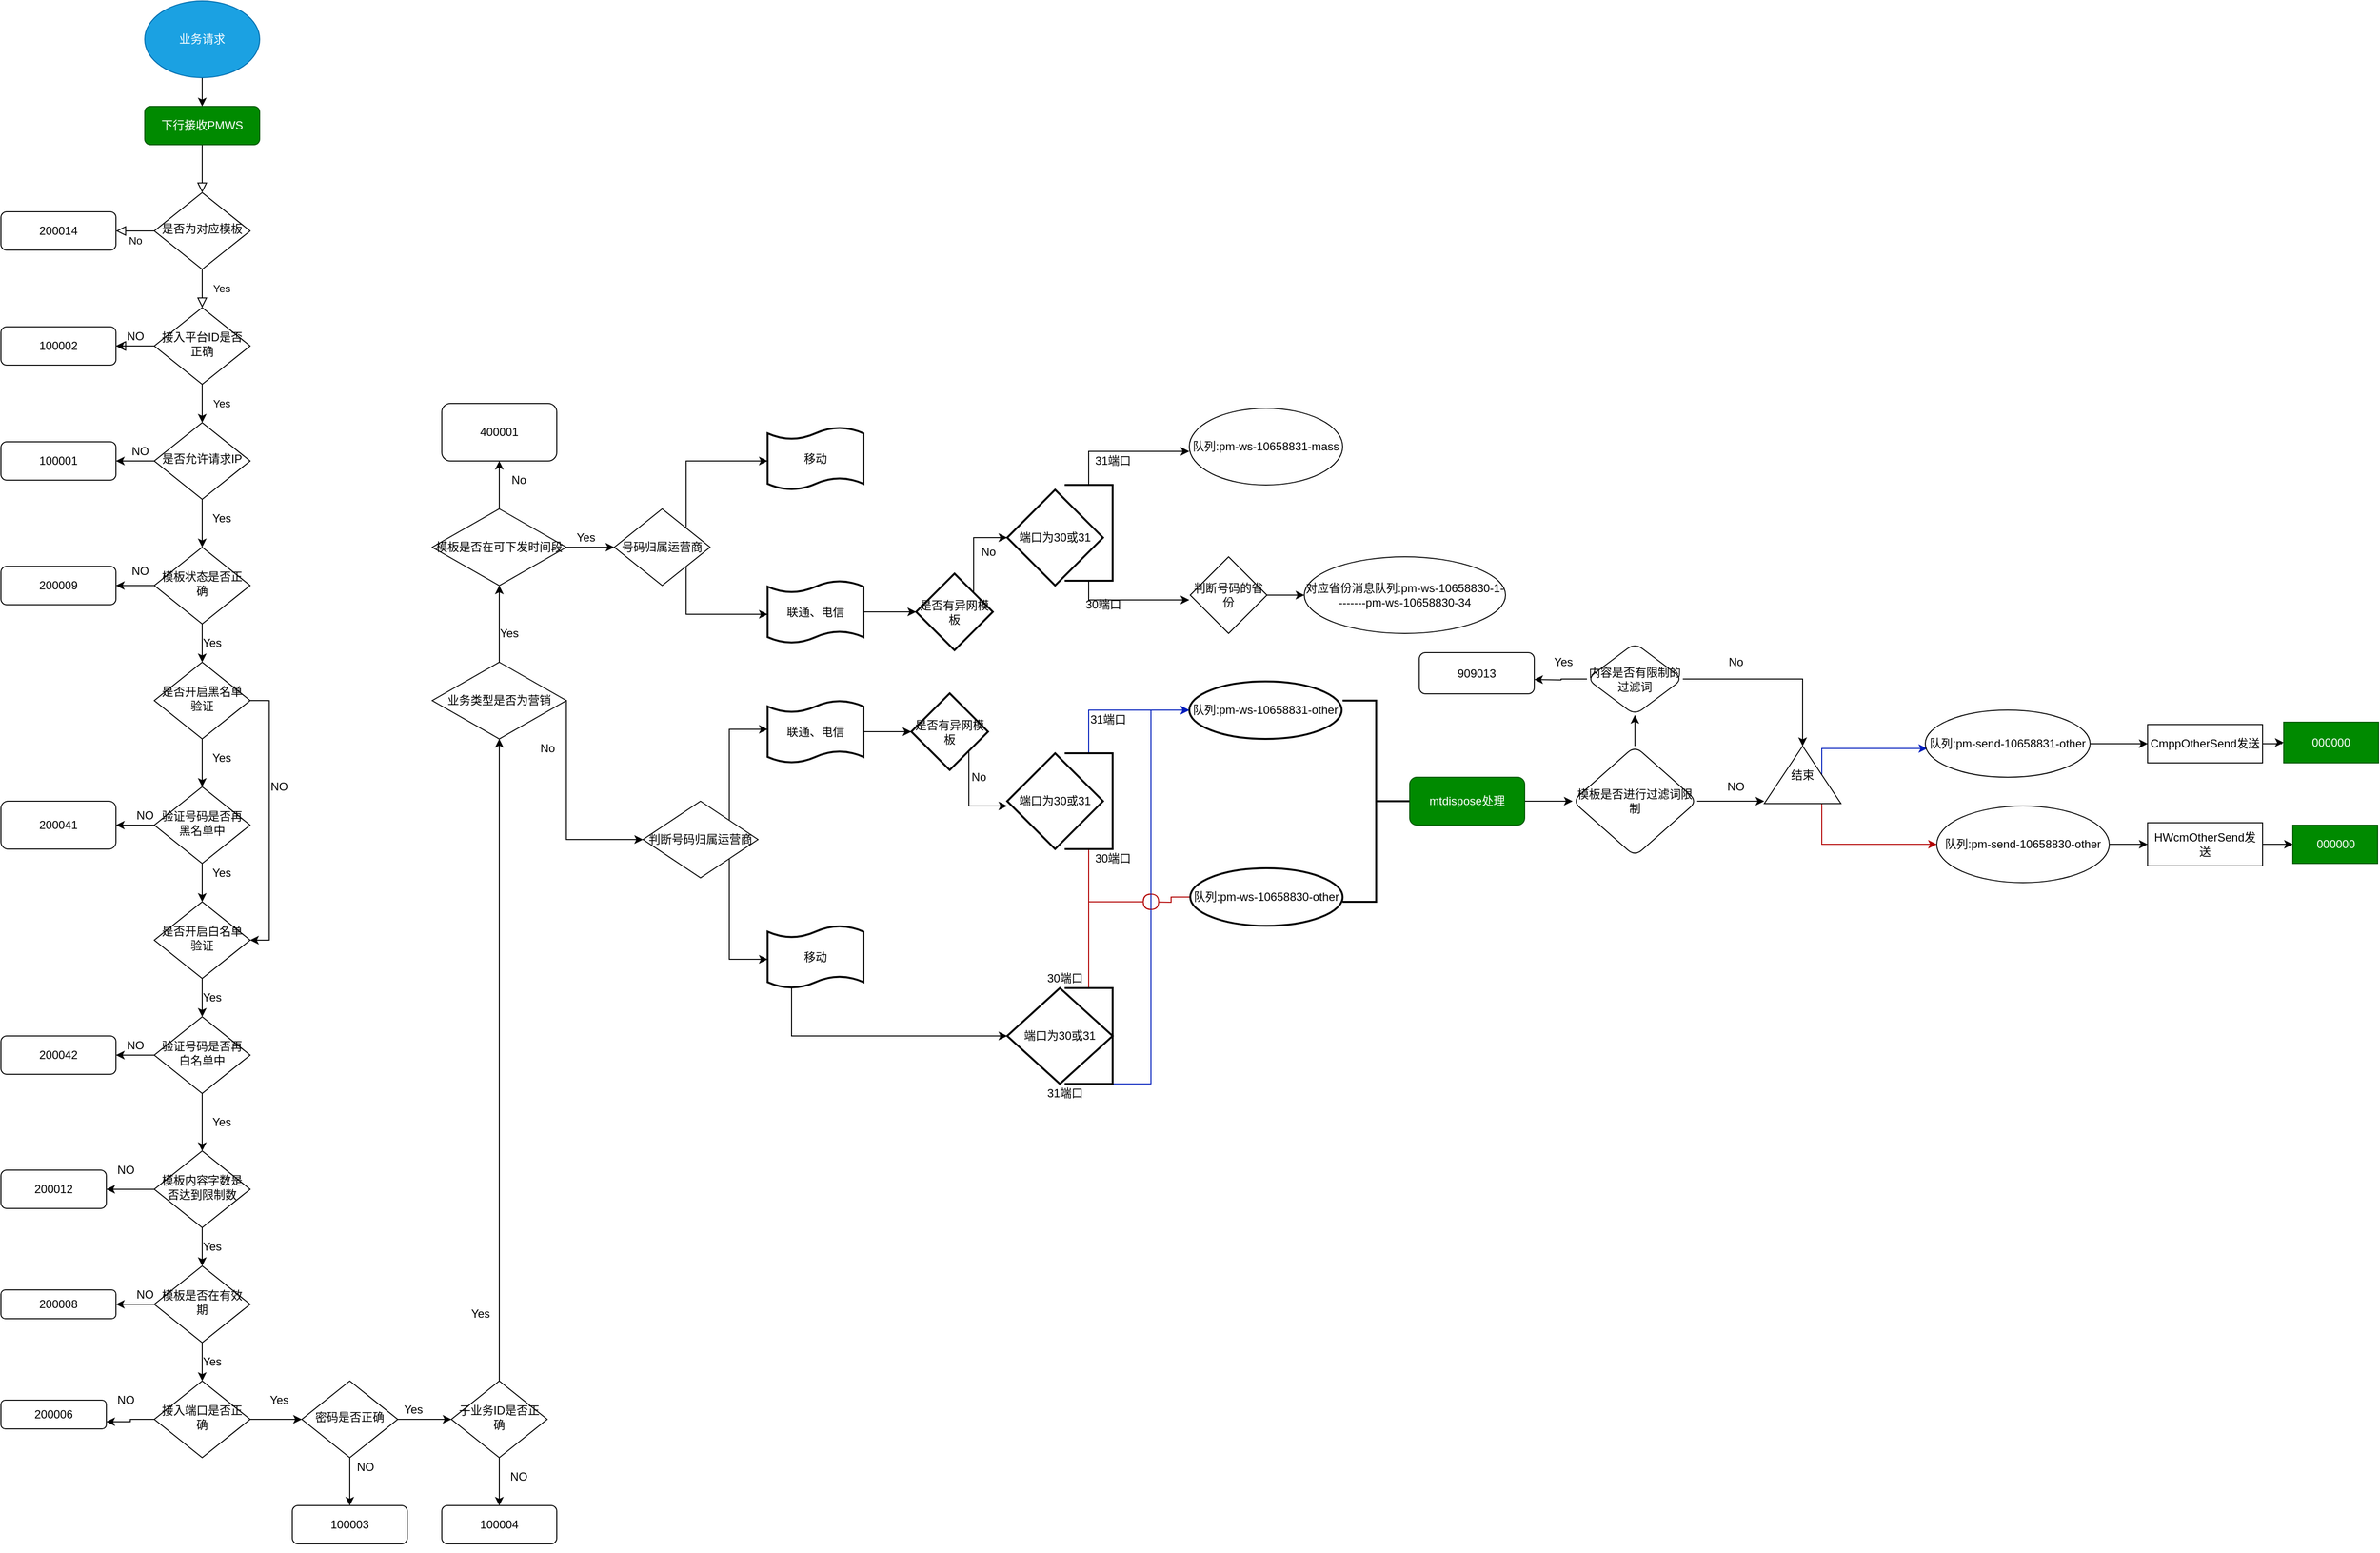 <mxfile version="13.10.3" type="github">
  <diagram id="C5RBs43oDa-KdzZeNtuy" name="Page-1">
    <mxGraphModel dx="807" dy="549" grid="1" gridSize="10" guides="1" tooltips="1" connect="1" arrows="1" fold="1" page="1" pageScale="1" pageWidth="827" pageHeight="1169" math="0" shadow="0">
      <root>
        <mxCell id="WIyWlLk6GJQsqaUBKTNV-0" />
        <mxCell id="WIyWlLk6GJQsqaUBKTNV-1" parent="WIyWlLk6GJQsqaUBKTNV-0" />
        <mxCell id="WIyWlLk6GJQsqaUBKTNV-2" value="" style="rounded=0;html=1;jettySize=auto;orthogonalLoop=1;fontSize=11;endArrow=block;endFill=0;endSize=8;strokeWidth=1;shadow=0;labelBackgroundColor=none;edgeStyle=orthogonalEdgeStyle;" parent="WIyWlLk6GJQsqaUBKTNV-1" source="WIyWlLk6GJQsqaUBKTNV-3" target="WIyWlLk6GJQsqaUBKTNV-6" edge="1">
          <mxGeometry relative="1" as="geometry" />
        </mxCell>
        <mxCell id="WIyWlLk6GJQsqaUBKTNV-3" value="下行接收PMWS" style="rounded=1;whiteSpace=wrap;html=1;fontSize=12;glass=0;strokeWidth=1;shadow=0;fillColor=#008a00;strokeColor=#005700;fontColor=#ffffff;" parent="WIyWlLk6GJQsqaUBKTNV-1" vertex="1">
          <mxGeometry x="150" y="110" width="120" height="40" as="geometry" />
        </mxCell>
        <mxCell id="WIyWlLk6GJQsqaUBKTNV-4" value="Yes" style="rounded=0;html=1;jettySize=auto;orthogonalLoop=1;fontSize=11;endArrow=block;endFill=0;endSize=8;strokeWidth=1;shadow=0;labelBackgroundColor=none;edgeStyle=orthogonalEdgeStyle;" parent="WIyWlLk6GJQsqaUBKTNV-1" source="WIyWlLk6GJQsqaUBKTNV-6" target="WIyWlLk6GJQsqaUBKTNV-10" edge="1">
          <mxGeometry y="20" relative="1" as="geometry">
            <mxPoint as="offset" />
          </mxGeometry>
        </mxCell>
        <mxCell id="WIyWlLk6GJQsqaUBKTNV-5" value="No" style="edgeStyle=orthogonalEdgeStyle;rounded=0;html=1;jettySize=auto;orthogonalLoop=1;fontSize=11;endArrow=block;endFill=0;endSize=8;strokeWidth=1;shadow=0;labelBackgroundColor=none;fillColor=#e51400;" parent="WIyWlLk6GJQsqaUBKTNV-1" source="WIyWlLk6GJQsqaUBKTNV-6" target="WIyWlLk6GJQsqaUBKTNV-7" edge="1">
          <mxGeometry y="10" relative="1" as="geometry">
            <mxPoint as="offset" />
          </mxGeometry>
        </mxCell>
        <mxCell id="WIyWlLk6GJQsqaUBKTNV-6" value="是否为对应模板" style="rhombus;whiteSpace=wrap;html=1;shadow=0;fontFamily=Helvetica;fontSize=12;align=center;strokeWidth=1;spacing=6;spacingTop=-4;" parent="WIyWlLk6GJQsqaUBKTNV-1" vertex="1">
          <mxGeometry x="160" y="200" width="100" height="80" as="geometry" />
        </mxCell>
        <mxCell id="WIyWlLk6GJQsqaUBKTNV-7" value="200014" style="rounded=1;whiteSpace=wrap;html=1;fontSize=12;glass=0;strokeWidth=1;shadow=0;" parent="WIyWlLk6GJQsqaUBKTNV-1" vertex="1">
          <mxGeometry y="220" width="120" height="40" as="geometry" />
        </mxCell>
        <mxCell id="WIyWlLk6GJQsqaUBKTNV-9" value="Yes" style="edgeStyle=orthogonalEdgeStyle;rounded=0;html=1;jettySize=auto;orthogonalLoop=1;fontSize=11;endArrow=block;endFill=0;endSize=8;strokeWidth=1;shadow=0;labelBackgroundColor=none;" parent="WIyWlLk6GJQsqaUBKTNV-1" source="WIyWlLk6GJQsqaUBKTNV-10" target="WIyWlLk6GJQsqaUBKTNV-12" edge="1">
          <mxGeometry x="-1" y="92" relative="1" as="geometry">
            <mxPoint x="70" y="-32" as="offset" />
          </mxGeometry>
        </mxCell>
        <mxCell id="Qs7cppLmvNbrVErr3oMY-2" value="" style="edgeStyle=orthogonalEdgeStyle;rounded=0;orthogonalLoop=1;jettySize=auto;html=1;" edge="1" parent="WIyWlLk6GJQsqaUBKTNV-1" source="WIyWlLk6GJQsqaUBKTNV-10" target="WIyWlLk6GJQsqaUBKTNV-12">
          <mxGeometry relative="1" as="geometry" />
        </mxCell>
        <mxCell id="Qs7cppLmvNbrVErr3oMY-10" value="" style="edgeStyle=orthogonalEdgeStyle;rounded=0;orthogonalLoop=1;jettySize=auto;html=1;" edge="1" parent="WIyWlLk6GJQsqaUBKTNV-1" source="WIyWlLk6GJQsqaUBKTNV-10" target="Qs7cppLmvNbrVErr3oMY-9">
          <mxGeometry relative="1" as="geometry" />
        </mxCell>
        <mxCell id="WIyWlLk6GJQsqaUBKTNV-10" value="接入平台ID是否正确" style="rhombus;whiteSpace=wrap;html=1;shadow=0;fontFamily=Helvetica;fontSize=12;align=center;strokeWidth=1;spacing=6;spacingTop=-4;" parent="WIyWlLk6GJQsqaUBKTNV-1" vertex="1">
          <mxGeometry x="160" y="320" width="100" height="80" as="geometry" />
        </mxCell>
        <mxCell id="WIyWlLk6GJQsqaUBKTNV-12" value="100002" style="rounded=1;whiteSpace=wrap;html=1;fontSize=12;glass=0;strokeWidth=1;shadow=0;" parent="WIyWlLk6GJQsqaUBKTNV-1" vertex="1">
          <mxGeometry y="340" width="120" height="40" as="geometry" />
        </mxCell>
        <mxCell id="Qs7cppLmvNbrVErr3oMY-1" value="" style="edgeStyle=orthogonalEdgeStyle;rounded=0;orthogonalLoop=1;jettySize=auto;html=1;" edge="1" parent="WIyWlLk6GJQsqaUBKTNV-1" source="Qs7cppLmvNbrVErr3oMY-0" target="WIyWlLk6GJQsqaUBKTNV-3">
          <mxGeometry relative="1" as="geometry" />
        </mxCell>
        <mxCell id="Qs7cppLmvNbrVErr3oMY-0" value="业务请求" style="ellipse;whiteSpace=wrap;html=1;fillColor=#1ba1e2;strokeColor=#006EAF;fontColor=#ffffff;" vertex="1" parent="WIyWlLk6GJQsqaUBKTNV-1">
          <mxGeometry x="150" width="120" height="80" as="geometry" />
        </mxCell>
        <mxCell id="Qs7cppLmvNbrVErr3oMY-4" value="100001" style="whiteSpace=wrap;html=1;rounded=1;shadow=0;strokeWidth=1;glass=0;" vertex="1" parent="WIyWlLk6GJQsqaUBKTNV-1">
          <mxGeometry y="460" width="120" height="40" as="geometry" />
        </mxCell>
        <mxCell id="Qs7cppLmvNbrVErr3oMY-6" value="NO" style="text;html=1;align=center;verticalAlign=middle;resizable=0;points=[];autosize=1;" vertex="1" parent="WIyWlLk6GJQsqaUBKTNV-1">
          <mxGeometry x="130" y="460" width="30" height="20" as="geometry" />
        </mxCell>
        <mxCell id="Qs7cppLmvNbrVErr3oMY-11" value="" style="edgeStyle=orthogonalEdgeStyle;rounded=0;orthogonalLoop=1;jettySize=auto;html=1;" edge="1" parent="WIyWlLk6GJQsqaUBKTNV-1" source="Qs7cppLmvNbrVErr3oMY-9" target="Qs7cppLmvNbrVErr3oMY-4">
          <mxGeometry relative="1" as="geometry" />
        </mxCell>
        <mxCell id="Qs7cppLmvNbrVErr3oMY-19" value="" style="edgeStyle=orthogonalEdgeStyle;rounded=0;orthogonalLoop=1;jettySize=auto;html=1;" edge="1" parent="WIyWlLk6GJQsqaUBKTNV-1" source="Qs7cppLmvNbrVErr3oMY-9" target="Qs7cppLmvNbrVErr3oMY-18">
          <mxGeometry relative="1" as="geometry" />
        </mxCell>
        <mxCell id="Qs7cppLmvNbrVErr3oMY-9" value="是否允许请求IP" style="rhombus;whiteSpace=wrap;html=1;shadow=0;fontFamily=Helvetica;fontSize=12;align=center;strokeWidth=1;spacing=6;spacingTop=-4;" vertex="1" parent="WIyWlLk6GJQsqaUBKTNV-1">
          <mxGeometry x="160" y="440" width="100" height="80" as="geometry" />
        </mxCell>
        <mxCell id="Qs7cppLmvNbrVErr3oMY-13" value="200009" style="whiteSpace=wrap;html=1;rounded=1;shadow=0;strokeWidth=1;glass=0;" vertex="1" parent="WIyWlLk6GJQsqaUBKTNV-1">
          <mxGeometry y="590" width="120" height="40" as="geometry" />
        </mxCell>
        <mxCell id="Qs7cppLmvNbrVErr3oMY-15" value="NO" style="text;html=1;align=center;verticalAlign=middle;resizable=0;points=[];autosize=1;" vertex="1" parent="WIyWlLk6GJQsqaUBKTNV-1">
          <mxGeometry x="130" y="585" width="30" height="20" as="geometry" />
        </mxCell>
        <mxCell id="Qs7cppLmvNbrVErr3oMY-20" value="" style="edgeStyle=orthogonalEdgeStyle;rounded=0;orthogonalLoop=1;jettySize=auto;html=1;" edge="1" parent="WIyWlLk6GJQsqaUBKTNV-1" source="Qs7cppLmvNbrVErr3oMY-18" target="Qs7cppLmvNbrVErr3oMY-13">
          <mxGeometry relative="1" as="geometry" />
        </mxCell>
        <mxCell id="Qs7cppLmvNbrVErr3oMY-22" value="" style="edgeStyle=orthogonalEdgeStyle;rounded=0;orthogonalLoop=1;jettySize=auto;html=1;" edge="1" parent="WIyWlLk6GJQsqaUBKTNV-1" source="Qs7cppLmvNbrVErr3oMY-18" target="Qs7cppLmvNbrVErr3oMY-21">
          <mxGeometry relative="1" as="geometry" />
        </mxCell>
        <mxCell id="Qs7cppLmvNbrVErr3oMY-18" value="模板状态是否正确" style="rhombus;whiteSpace=wrap;html=1;shadow=0;fontFamily=Helvetica;fontSize=12;align=center;strokeWidth=1;spacing=6;spacingTop=-4;" vertex="1" parent="WIyWlLk6GJQsqaUBKTNV-1">
          <mxGeometry x="160" y="570" width="100" height="80" as="geometry" />
        </mxCell>
        <mxCell id="Qs7cppLmvNbrVErr3oMY-26" value="" style="edgeStyle=orthogonalEdgeStyle;rounded=0;orthogonalLoop=1;jettySize=auto;html=1;" edge="1" parent="WIyWlLk6GJQsqaUBKTNV-1" source="Qs7cppLmvNbrVErr3oMY-21" target="Qs7cppLmvNbrVErr3oMY-25">
          <mxGeometry relative="1" as="geometry" />
        </mxCell>
        <mxCell id="Qs7cppLmvNbrVErr3oMY-36" style="edgeStyle=orthogonalEdgeStyle;rounded=0;orthogonalLoop=1;jettySize=auto;html=1;exitX=1;exitY=0.5;exitDx=0;exitDy=0;entryX=1;entryY=0.5;entryDx=0;entryDy=0;" edge="1" parent="WIyWlLk6GJQsqaUBKTNV-1" source="Qs7cppLmvNbrVErr3oMY-21" target="Qs7cppLmvNbrVErr3oMY-30">
          <mxGeometry relative="1" as="geometry" />
        </mxCell>
        <mxCell id="Qs7cppLmvNbrVErr3oMY-21" value="是否开启黑名单验证" style="rhombus;whiteSpace=wrap;html=1;shadow=0;fontFamily=Helvetica;fontSize=12;align=center;strokeWidth=1;spacing=6;spacingTop=-4;" vertex="1" parent="WIyWlLk6GJQsqaUBKTNV-1">
          <mxGeometry x="160" y="690" width="100" height="80" as="geometry" />
        </mxCell>
        <mxCell id="Qs7cppLmvNbrVErr3oMY-23" value="Yes" style="text;html=1;align=center;verticalAlign=middle;resizable=0;points=[];autosize=1;" vertex="1" parent="WIyWlLk6GJQsqaUBKTNV-1">
          <mxGeometry x="210" y="530" width="40" height="20" as="geometry" />
        </mxCell>
        <mxCell id="Qs7cppLmvNbrVErr3oMY-24" value="Yes" style="text;html=1;align=center;verticalAlign=middle;resizable=0;points=[];autosize=1;" vertex="1" parent="WIyWlLk6GJQsqaUBKTNV-1">
          <mxGeometry x="200" y="660" width="40" height="20" as="geometry" />
        </mxCell>
        <mxCell id="Qs7cppLmvNbrVErr3oMY-31" value="" style="edgeStyle=orthogonalEdgeStyle;rounded=0;orthogonalLoop=1;jettySize=auto;html=1;" edge="1" parent="WIyWlLk6GJQsqaUBKTNV-1" source="Qs7cppLmvNbrVErr3oMY-25" target="Qs7cppLmvNbrVErr3oMY-30">
          <mxGeometry relative="1" as="geometry" />
        </mxCell>
        <mxCell id="Qs7cppLmvNbrVErr3oMY-43" style="edgeStyle=orthogonalEdgeStyle;rounded=0;orthogonalLoop=1;jettySize=auto;html=1;exitX=0;exitY=0.5;exitDx=0;exitDy=0;entryX=1;entryY=0.5;entryDx=0;entryDy=0;" edge="1" parent="WIyWlLk6GJQsqaUBKTNV-1" source="Qs7cppLmvNbrVErr3oMY-25" target="Qs7cppLmvNbrVErr3oMY-41">
          <mxGeometry relative="1" as="geometry" />
        </mxCell>
        <mxCell id="Qs7cppLmvNbrVErr3oMY-25" value="验证号码是否再黑名单中" style="rhombus;whiteSpace=wrap;html=1;shadow=0;fontFamily=Helvetica;fontSize=12;align=center;strokeWidth=1;spacing=6;spacingTop=-4;" vertex="1" parent="WIyWlLk6GJQsqaUBKTNV-1">
          <mxGeometry x="160" y="820" width="100" height="80" as="geometry" />
        </mxCell>
        <mxCell id="Qs7cppLmvNbrVErr3oMY-29" value="Yes" style="text;html=1;align=center;verticalAlign=middle;resizable=0;points=[];autosize=1;" vertex="1" parent="WIyWlLk6GJQsqaUBKTNV-1">
          <mxGeometry x="210" y="780" width="40" height="20" as="geometry" />
        </mxCell>
        <mxCell id="Qs7cppLmvNbrVErr3oMY-34" value="" style="edgeStyle=orthogonalEdgeStyle;rounded=0;orthogonalLoop=1;jettySize=auto;html=1;" edge="1" parent="WIyWlLk6GJQsqaUBKTNV-1" source="Qs7cppLmvNbrVErr3oMY-30" target="Qs7cppLmvNbrVErr3oMY-33">
          <mxGeometry relative="1" as="geometry" />
        </mxCell>
        <mxCell id="Qs7cppLmvNbrVErr3oMY-30" value="是否开启白名单验证" style="rhombus;whiteSpace=wrap;html=1;shadow=0;fontFamily=Helvetica;fontSize=12;align=center;strokeWidth=1;spacing=6;spacingTop=-4;" vertex="1" parent="WIyWlLk6GJQsqaUBKTNV-1">
          <mxGeometry x="160" y="940" width="100" height="80" as="geometry" />
        </mxCell>
        <mxCell id="Qs7cppLmvNbrVErr3oMY-32" value="Yes" style="text;html=1;align=center;verticalAlign=middle;resizable=0;points=[];autosize=1;" vertex="1" parent="WIyWlLk6GJQsqaUBKTNV-1">
          <mxGeometry x="210" y="900" width="40" height="20" as="geometry" />
        </mxCell>
        <mxCell id="Qs7cppLmvNbrVErr3oMY-46" style="edgeStyle=orthogonalEdgeStyle;rounded=0;orthogonalLoop=1;jettySize=auto;html=1;exitX=0;exitY=0.5;exitDx=0;exitDy=0;entryX=1;entryY=0.5;entryDx=0;entryDy=0;" edge="1" parent="WIyWlLk6GJQsqaUBKTNV-1" source="Qs7cppLmvNbrVErr3oMY-33" target="Qs7cppLmvNbrVErr3oMY-45">
          <mxGeometry relative="1" as="geometry" />
        </mxCell>
        <mxCell id="Qs7cppLmvNbrVErr3oMY-49" value="" style="edgeStyle=orthogonalEdgeStyle;rounded=0;orthogonalLoop=1;jettySize=auto;html=1;" edge="1" parent="WIyWlLk6GJQsqaUBKTNV-1" source="Qs7cppLmvNbrVErr3oMY-33" target="Qs7cppLmvNbrVErr3oMY-48">
          <mxGeometry relative="1" as="geometry" />
        </mxCell>
        <mxCell id="Qs7cppLmvNbrVErr3oMY-33" value="验证号码是否再白名单中" style="rhombus;whiteSpace=wrap;html=1;shadow=0;fontFamily=Helvetica;fontSize=12;align=center;strokeWidth=1;spacing=6;spacingTop=-4;" vertex="1" parent="WIyWlLk6GJQsqaUBKTNV-1">
          <mxGeometry x="160" y="1060" width="100" height="80" as="geometry" />
        </mxCell>
        <mxCell id="Qs7cppLmvNbrVErr3oMY-35" value="Yes" style="text;html=1;align=center;verticalAlign=middle;resizable=0;points=[];autosize=1;" vertex="1" parent="WIyWlLk6GJQsqaUBKTNV-1">
          <mxGeometry x="200" y="1030" width="40" height="20" as="geometry" />
        </mxCell>
        <mxCell id="Qs7cppLmvNbrVErr3oMY-37" value="NO" style="text;html=1;align=center;verticalAlign=middle;resizable=0;points=[];autosize=1;" vertex="1" parent="WIyWlLk6GJQsqaUBKTNV-1">
          <mxGeometry x="125" y="340" width="30" height="20" as="geometry" />
        </mxCell>
        <mxCell id="Qs7cppLmvNbrVErr3oMY-38" value="NO" style="text;html=1;align=center;verticalAlign=middle;resizable=0;points=[];autosize=1;" vertex="1" parent="WIyWlLk6GJQsqaUBKTNV-1">
          <mxGeometry x="275" y="810" width="30" height="20" as="geometry" />
        </mxCell>
        <mxCell id="Qs7cppLmvNbrVErr3oMY-41" value="200041" style="rounded=1;whiteSpace=wrap;html=1;" vertex="1" parent="WIyWlLk6GJQsqaUBKTNV-1">
          <mxGeometry y="835" width="120" height="50" as="geometry" />
        </mxCell>
        <mxCell id="Qs7cppLmvNbrVErr3oMY-44" value="NO" style="text;html=1;align=center;verticalAlign=middle;resizable=0;points=[];autosize=1;" vertex="1" parent="WIyWlLk6GJQsqaUBKTNV-1">
          <mxGeometry x="135" y="840" width="30" height="20" as="geometry" />
        </mxCell>
        <mxCell id="Qs7cppLmvNbrVErr3oMY-45" value="200042" style="rounded=1;whiteSpace=wrap;html=1;" vertex="1" parent="WIyWlLk6GJQsqaUBKTNV-1">
          <mxGeometry y="1080" width="120" height="40" as="geometry" />
        </mxCell>
        <mxCell id="Qs7cppLmvNbrVErr3oMY-47" value="NO" style="text;html=1;align=center;verticalAlign=middle;resizable=0;points=[];autosize=1;" vertex="1" parent="WIyWlLk6GJQsqaUBKTNV-1">
          <mxGeometry x="125" y="1080" width="30" height="20" as="geometry" />
        </mxCell>
        <mxCell id="Qs7cppLmvNbrVErr3oMY-52" style="edgeStyle=orthogonalEdgeStyle;rounded=0;orthogonalLoop=1;jettySize=auto;html=1;exitX=0;exitY=0.5;exitDx=0;exitDy=0;" edge="1" parent="WIyWlLk6GJQsqaUBKTNV-1" source="Qs7cppLmvNbrVErr3oMY-48" target="Qs7cppLmvNbrVErr3oMY-50">
          <mxGeometry relative="1" as="geometry" />
        </mxCell>
        <mxCell id="Qs7cppLmvNbrVErr3oMY-54" value="" style="edgeStyle=orthogonalEdgeStyle;rounded=0;orthogonalLoop=1;jettySize=auto;html=1;" edge="1" parent="WIyWlLk6GJQsqaUBKTNV-1" source="Qs7cppLmvNbrVErr3oMY-48" target="Qs7cppLmvNbrVErr3oMY-53">
          <mxGeometry relative="1" as="geometry" />
        </mxCell>
        <mxCell id="Qs7cppLmvNbrVErr3oMY-48" value="模板内容字数是否达到限制数" style="rhombus;whiteSpace=wrap;html=1;shadow=0;fontFamily=Helvetica;fontSize=12;align=center;strokeWidth=1;spacing=6;spacingTop=-4;" vertex="1" parent="WIyWlLk6GJQsqaUBKTNV-1">
          <mxGeometry x="160" y="1200" width="100" height="80" as="geometry" />
        </mxCell>
        <mxCell id="Qs7cppLmvNbrVErr3oMY-50" value="200012" style="rounded=1;whiteSpace=wrap;html=1;" vertex="1" parent="WIyWlLk6GJQsqaUBKTNV-1">
          <mxGeometry y="1220" width="110" height="40" as="geometry" />
        </mxCell>
        <mxCell id="Qs7cppLmvNbrVErr3oMY-59" value="" style="edgeStyle=orthogonalEdgeStyle;rounded=0;orthogonalLoop=1;jettySize=auto;html=1;" edge="1" parent="WIyWlLk6GJQsqaUBKTNV-1" source="Qs7cppLmvNbrVErr3oMY-53" target="Qs7cppLmvNbrVErr3oMY-58">
          <mxGeometry relative="1" as="geometry" />
        </mxCell>
        <mxCell id="Qs7cppLmvNbrVErr3oMY-87" style="edgeStyle=orthogonalEdgeStyle;rounded=0;orthogonalLoop=1;jettySize=auto;html=1;exitX=0;exitY=0.5;exitDx=0;exitDy=0;entryX=1;entryY=0.5;entryDx=0;entryDy=0;" edge="1" parent="WIyWlLk6GJQsqaUBKTNV-1" source="Qs7cppLmvNbrVErr3oMY-53" target="Qs7cppLmvNbrVErr3oMY-86">
          <mxGeometry relative="1" as="geometry" />
        </mxCell>
        <mxCell id="Qs7cppLmvNbrVErr3oMY-53" value="模板是否在有效期" style="rhombus;whiteSpace=wrap;html=1;shadow=0;fontFamily=Helvetica;fontSize=12;align=center;strokeWidth=1;spacing=6;spacingTop=-4;" vertex="1" parent="WIyWlLk6GJQsqaUBKTNV-1">
          <mxGeometry x="160" y="1320" width="100" height="80" as="geometry" />
        </mxCell>
        <mxCell id="Qs7cppLmvNbrVErr3oMY-55" value="Yes" style="text;html=1;align=center;verticalAlign=middle;resizable=0;points=[];autosize=1;" vertex="1" parent="WIyWlLk6GJQsqaUBKTNV-1">
          <mxGeometry x="210" y="1160" width="40" height="20" as="geometry" />
        </mxCell>
        <mxCell id="Qs7cppLmvNbrVErr3oMY-56" value="NO" style="text;html=1;align=center;verticalAlign=middle;resizable=0;points=[];autosize=1;" vertex="1" parent="WIyWlLk6GJQsqaUBKTNV-1">
          <mxGeometry x="115" y="1210" width="30" height="20" as="geometry" />
        </mxCell>
        <mxCell id="Qs7cppLmvNbrVErr3oMY-57" value="Yes" style="text;html=1;align=center;verticalAlign=middle;resizable=0;points=[];autosize=1;" vertex="1" parent="WIyWlLk6GJQsqaUBKTNV-1">
          <mxGeometry x="200" y="1290" width="40" height="20" as="geometry" />
        </mxCell>
        <mxCell id="Qs7cppLmvNbrVErr3oMY-90" style="edgeStyle=orthogonalEdgeStyle;rounded=0;orthogonalLoop=1;jettySize=auto;html=1;exitX=0;exitY=0.5;exitDx=0;exitDy=0;entryX=1;entryY=0.75;entryDx=0;entryDy=0;" edge="1" parent="WIyWlLk6GJQsqaUBKTNV-1" source="Qs7cppLmvNbrVErr3oMY-58" target="Qs7cppLmvNbrVErr3oMY-89">
          <mxGeometry relative="1" as="geometry" />
        </mxCell>
        <mxCell id="Qs7cppLmvNbrVErr3oMY-93" value="" style="edgeStyle=orthogonalEdgeStyle;rounded=0;orthogonalLoop=1;jettySize=auto;html=1;" edge="1" parent="WIyWlLk6GJQsqaUBKTNV-1" source="Qs7cppLmvNbrVErr3oMY-58" target="Qs7cppLmvNbrVErr3oMY-92">
          <mxGeometry relative="1" as="geometry" />
        </mxCell>
        <mxCell id="Qs7cppLmvNbrVErr3oMY-58" value="接入端口是否正确" style="rhombus;whiteSpace=wrap;html=1;shadow=0;fontFamily=Helvetica;fontSize=12;align=center;strokeWidth=1;spacing=6;spacingTop=-4;" vertex="1" parent="WIyWlLk6GJQsqaUBKTNV-1">
          <mxGeometry x="160" y="1440" width="100" height="80" as="geometry" />
        </mxCell>
        <mxCell id="Qs7cppLmvNbrVErr3oMY-85" value="Yes" style="text;html=1;align=center;verticalAlign=middle;resizable=0;points=[];autosize=1;" vertex="1" parent="WIyWlLk6GJQsqaUBKTNV-1">
          <mxGeometry x="200" y="1410" width="40" height="20" as="geometry" />
        </mxCell>
        <mxCell id="Qs7cppLmvNbrVErr3oMY-86" value="200008" style="rounded=1;whiteSpace=wrap;html=1;" vertex="1" parent="WIyWlLk6GJQsqaUBKTNV-1">
          <mxGeometry y="1345" width="120" height="30" as="geometry" />
        </mxCell>
        <mxCell id="Qs7cppLmvNbrVErr3oMY-88" value="NO" style="text;html=1;align=center;verticalAlign=middle;resizable=0;points=[];autosize=1;" vertex="1" parent="WIyWlLk6GJQsqaUBKTNV-1">
          <mxGeometry x="135" y="1340" width="30" height="20" as="geometry" />
        </mxCell>
        <mxCell id="Qs7cppLmvNbrVErr3oMY-89" value="200006" style="rounded=1;whiteSpace=wrap;html=1;" vertex="1" parent="WIyWlLk6GJQsqaUBKTNV-1">
          <mxGeometry y="1460" width="110" height="30" as="geometry" />
        </mxCell>
        <mxCell id="Qs7cppLmvNbrVErr3oMY-91" value="NO" style="text;html=1;align=center;verticalAlign=middle;resizable=0;points=[];autosize=1;" vertex="1" parent="WIyWlLk6GJQsqaUBKTNV-1">
          <mxGeometry x="115" y="1450" width="30" height="20" as="geometry" />
        </mxCell>
        <mxCell id="Qs7cppLmvNbrVErr3oMY-97" style="edgeStyle=orthogonalEdgeStyle;rounded=0;orthogonalLoop=1;jettySize=auto;html=1;exitX=0.5;exitY=1;exitDx=0;exitDy=0;entryX=0.5;entryY=0;entryDx=0;entryDy=0;" edge="1" parent="WIyWlLk6GJQsqaUBKTNV-1" source="Qs7cppLmvNbrVErr3oMY-92" target="Qs7cppLmvNbrVErr3oMY-95">
          <mxGeometry relative="1" as="geometry" />
        </mxCell>
        <mxCell id="Qs7cppLmvNbrVErr3oMY-99" value="" style="edgeStyle=orthogonalEdgeStyle;rounded=0;orthogonalLoop=1;jettySize=auto;html=1;" edge="1" parent="WIyWlLk6GJQsqaUBKTNV-1" source="Qs7cppLmvNbrVErr3oMY-92" target="Qs7cppLmvNbrVErr3oMY-98">
          <mxGeometry relative="1" as="geometry" />
        </mxCell>
        <mxCell id="Qs7cppLmvNbrVErr3oMY-92" value="密码是否正确" style="rhombus;whiteSpace=wrap;html=1;shadow=0;fontFamily=Helvetica;fontSize=12;align=center;strokeWidth=1;spacing=6;spacingTop=-4;" vertex="1" parent="WIyWlLk6GJQsqaUBKTNV-1">
          <mxGeometry x="314" y="1440" width="100" height="80" as="geometry" />
        </mxCell>
        <mxCell id="Qs7cppLmvNbrVErr3oMY-94" value="Yes" style="text;html=1;align=center;verticalAlign=middle;resizable=0;points=[];autosize=1;" vertex="1" parent="WIyWlLk6GJQsqaUBKTNV-1">
          <mxGeometry x="270" y="1450" width="40" height="20" as="geometry" />
        </mxCell>
        <mxCell id="Qs7cppLmvNbrVErr3oMY-95" value="100003" style="rounded=1;whiteSpace=wrap;html=1;" vertex="1" parent="WIyWlLk6GJQsqaUBKTNV-1">
          <mxGeometry x="304" y="1570" width="120" height="40" as="geometry" />
        </mxCell>
        <mxCell id="Qs7cppLmvNbrVErr3oMY-96" style="edgeStyle=orthogonalEdgeStyle;rounded=0;orthogonalLoop=1;jettySize=auto;html=1;exitX=0.5;exitY=1;exitDx=0;exitDy=0;" edge="1" parent="WIyWlLk6GJQsqaUBKTNV-1" source="Qs7cppLmvNbrVErr3oMY-95" target="Qs7cppLmvNbrVErr3oMY-95">
          <mxGeometry relative="1" as="geometry" />
        </mxCell>
        <mxCell id="Qs7cppLmvNbrVErr3oMY-101" style="edgeStyle=orthogonalEdgeStyle;rounded=0;orthogonalLoop=1;jettySize=auto;html=1;exitX=0.5;exitY=1;exitDx=0;exitDy=0;" edge="1" parent="WIyWlLk6GJQsqaUBKTNV-1" source="Qs7cppLmvNbrVErr3oMY-98" target="Qs7cppLmvNbrVErr3oMY-100">
          <mxGeometry relative="1" as="geometry" />
        </mxCell>
        <mxCell id="Qs7cppLmvNbrVErr3oMY-105" style="edgeStyle=orthogonalEdgeStyle;rounded=0;orthogonalLoop=1;jettySize=auto;html=1;exitX=0.5;exitY=0;exitDx=0;exitDy=0;" edge="1" parent="WIyWlLk6GJQsqaUBKTNV-1" source="Qs7cppLmvNbrVErr3oMY-98">
          <mxGeometry relative="1" as="geometry">
            <mxPoint x="520" y="770" as="targetPoint" />
          </mxGeometry>
        </mxCell>
        <mxCell id="Qs7cppLmvNbrVErr3oMY-98" value="子业务ID是否正确" style="rhombus;whiteSpace=wrap;html=1;shadow=0;fontFamily=Helvetica;fontSize=12;align=center;strokeWidth=1;spacing=6;spacingTop=-4;" vertex="1" parent="WIyWlLk6GJQsqaUBKTNV-1">
          <mxGeometry x="470" y="1440" width="100" height="80" as="geometry" />
        </mxCell>
        <mxCell id="Qs7cppLmvNbrVErr3oMY-100" value="100004" style="rounded=1;whiteSpace=wrap;html=1;" vertex="1" parent="WIyWlLk6GJQsqaUBKTNV-1">
          <mxGeometry x="460" y="1570" width="120" height="40" as="geometry" />
        </mxCell>
        <mxCell id="Qs7cppLmvNbrVErr3oMY-102" value="Yes" style="text;html=1;align=center;verticalAlign=middle;resizable=0;points=[];autosize=1;" vertex="1" parent="WIyWlLk6GJQsqaUBKTNV-1">
          <mxGeometry x="410" y="1460" width="40" height="20" as="geometry" />
        </mxCell>
        <mxCell id="Qs7cppLmvNbrVErr3oMY-103" value="NO" style="text;html=1;align=center;verticalAlign=middle;resizable=0;points=[];autosize=1;" vertex="1" parent="WIyWlLk6GJQsqaUBKTNV-1">
          <mxGeometry x="365" y="1520" width="30" height="20" as="geometry" />
        </mxCell>
        <mxCell id="Qs7cppLmvNbrVErr3oMY-104" value="NO" style="text;html=1;align=center;verticalAlign=middle;resizable=0;points=[];autosize=1;" vertex="1" parent="WIyWlLk6GJQsqaUBKTNV-1">
          <mxGeometry x="525" y="1530" width="30" height="20" as="geometry" />
        </mxCell>
        <mxCell id="Qs7cppLmvNbrVErr3oMY-106" value="Yes" style="text;html=1;align=center;verticalAlign=middle;resizable=0;points=[];autosize=1;" vertex="1" parent="WIyWlLk6GJQsqaUBKTNV-1">
          <mxGeometry x="480" y="1360" width="40" height="20" as="geometry" />
        </mxCell>
        <mxCell id="Qs7cppLmvNbrVErr3oMY-109" style="edgeStyle=orthogonalEdgeStyle;rounded=0;orthogonalLoop=1;jettySize=auto;html=1;exitX=1;exitY=1;exitDx=0;exitDy=0;entryX=0;entryY=0.5;entryDx=0;entryDy=0;" edge="1" parent="WIyWlLk6GJQsqaUBKTNV-1" source="Qs7cppLmvNbrVErr3oMY-107" target="Qs7cppLmvNbrVErr3oMY-110">
          <mxGeometry relative="1" as="geometry">
            <mxPoint x="650" y="840" as="targetPoint" />
            <Array as="points">
              <mxPoint x="555" y="730" />
              <mxPoint x="590" y="730" />
              <mxPoint x="590" y="875" />
            </Array>
          </mxGeometry>
        </mxCell>
        <mxCell id="Qs7cppLmvNbrVErr3oMY-178" value="" style="edgeStyle=orthogonalEdgeStyle;rounded=0;orthogonalLoop=1;jettySize=auto;html=1;endArrow=classic;endFill=1;strokeColor=#000000;" edge="1" parent="WIyWlLk6GJQsqaUBKTNV-1" source="Qs7cppLmvNbrVErr3oMY-107" target="Qs7cppLmvNbrVErr3oMY-177">
          <mxGeometry relative="1" as="geometry" />
        </mxCell>
        <mxCell id="Qs7cppLmvNbrVErr3oMY-107" value="业务类型是否为营销" style="rhombus;whiteSpace=wrap;html=1;" vertex="1" parent="WIyWlLk6GJQsqaUBKTNV-1">
          <mxGeometry x="450" y="690" width="140" height="80" as="geometry" />
        </mxCell>
        <mxCell id="Qs7cppLmvNbrVErr3oMY-115" style="edgeStyle=orthogonalEdgeStyle;rounded=0;orthogonalLoop=1;jettySize=auto;html=1;exitX=1;exitY=0;exitDx=0;exitDy=0;" edge="1" parent="WIyWlLk6GJQsqaUBKTNV-1" source="Qs7cppLmvNbrVErr3oMY-110">
          <mxGeometry relative="1" as="geometry">
            <mxPoint x="800" y="760" as="targetPoint" />
            <Array as="points">
              <mxPoint x="760" y="760" />
              <mxPoint x="800" y="760" />
            </Array>
          </mxGeometry>
        </mxCell>
        <mxCell id="Qs7cppLmvNbrVErr3oMY-116" style="edgeStyle=orthogonalEdgeStyle;rounded=0;orthogonalLoop=1;jettySize=auto;html=1;exitX=1;exitY=1;exitDx=0;exitDy=0;" edge="1" parent="WIyWlLk6GJQsqaUBKTNV-1" source="Qs7cppLmvNbrVErr3oMY-110">
          <mxGeometry relative="1" as="geometry">
            <mxPoint x="800" y="1000" as="targetPoint" />
            <Array as="points">
              <mxPoint x="760" y="1000" />
            </Array>
          </mxGeometry>
        </mxCell>
        <mxCell id="Qs7cppLmvNbrVErr3oMY-110" value="判断号码归属运营商" style="rhombus;whiteSpace=wrap;html=1;" vertex="1" parent="WIyWlLk6GJQsqaUBKTNV-1">
          <mxGeometry x="670" y="835" width="120" height="80" as="geometry" />
        </mxCell>
        <mxCell id="Qs7cppLmvNbrVErr3oMY-114" value="No" style="text;html=1;align=center;verticalAlign=middle;resizable=0;points=[];autosize=1;" vertex="1" parent="WIyWlLk6GJQsqaUBKTNV-1">
          <mxGeometry x="555" y="770" width="30" height="20" as="geometry" />
        </mxCell>
        <mxCell id="Qs7cppLmvNbrVErr3oMY-136" style="edgeStyle=orthogonalEdgeStyle;rounded=0;orthogonalLoop=1;jettySize=auto;html=1;exitX=0.25;exitY=1;exitDx=0;exitDy=0;exitPerimeter=0;" edge="1" parent="WIyWlLk6GJQsqaUBKTNV-1" source="Qs7cppLmvNbrVErr3oMY-117">
          <mxGeometry relative="1" as="geometry">
            <mxPoint x="1050" y="1080" as="targetPoint" />
            <Array as="points">
              <mxPoint x="825" y="1080" />
            </Array>
          </mxGeometry>
        </mxCell>
        <mxCell id="Qs7cppLmvNbrVErr3oMY-117" value="移动" style="shape=tape;whiteSpace=wrap;html=1;strokeWidth=2;size=0.19" vertex="1" parent="WIyWlLk6GJQsqaUBKTNV-1">
          <mxGeometry x="800" y="965" width="100" height="65" as="geometry" />
        </mxCell>
        <mxCell id="Qs7cppLmvNbrVErr3oMY-120" value="" style="edgeStyle=orthogonalEdgeStyle;rounded=0;orthogonalLoop=1;jettySize=auto;html=1;" edge="1" parent="WIyWlLk6GJQsqaUBKTNV-1" source="Qs7cppLmvNbrVErr3oMY-118" target="Qs7cppLmvNbrVErr3oMY-119">
          <mxGeometry relative="1" as="geometry" />
        </mxCell>
        <mxCell id="Qs7cppLmvNbrVErr3oMY-118" value="联通、电信" style="shape=tape;whiteSpace=wrap;html=1;strokeWidth=2;size=0.19" vertex="1" parent="WIyWlLk6GJQsqaUBKTNV-1">
          <mxGeometry x="800" y="730" width="100" height="65" as="geometry" />
        </mxCell>
        <mxCell id="Qs7cppLmvNbrVErr3oMY-123" style="edgeStyle=orthogonalEdgeStyle;rounded=0;orthogonalLoop=1;jettySize=auto;html=1;exitX=1;exitY=1;exitDx=0;exitDy=0;" edge="1" parent="WIyWlLk6GJQsqaUBKTNV-1" source="Qs7cppLmvNbrVErr3oMY-119">
          <mxGeometry relative="1" as="geometry">
            <mxPoint x="1050" y="840" as="targetPoint" />
            <Array as="points">
              <mxPoint x="1010" y="840" />
            </Array>
          </mxGeometry>
        </mxCell>
        <mxCell id="Qs7cppLmvNbrVErr3oMY-119" value="是否有异网模板" style="rhombus;whiteSpace=wrap;html=1;strokeWidth=2;" vertex="1" parent="WIyWlLk6GJQsqaUBKTNV-1">
          <mxGeometry x="950" y="722.5" width="80" height="80" as="geometry" />
        </mxCell>
        <mxCell id="Qs7cppLmvNbrVErr3oMY-124" value="No" style="text;html=1;align=center;verticalAlign=middle;resizable=0;points=[];autosize=1;" vertex="1" parent="WIyWlLk6GJQsqaUBKTNV-1">
          <mxGeometry x="1005" y="800" width="30" height="20" as="geometry" />
        </mxCell>
        <mxCell id="Qs7cppLmvNbrVErr3oMY-125" value="端口为30或31" style="strokeWidth=2;html=1;shape=mxgraph.flowchart.decision;whiteSpace=wrap;" vertex="1" parent="WIyWlLk6GJQsqaUBKTNV-1">
          <mxGeometry x="1050" y="785" width="100" height="100" as="geometry" />
        </mxCell>
        <mxCell id="Qs7cppLmvNbrVErr3oMY-127" style="edgeStyle=orthogonalEdgeStyle;rounded=0;orthogonalLoop=1;jettySize=auto;html=1;exitX=0.5;exitY=1;exitDx=0;exitDy=0;exitPerimeter=0;fillColor=#0050ef;strokeColor=#001DBC;" edge="1" parent="WIyWlLk6GJQsqaUBKTNV-1" source="Qs7cppLmvNbrVErr3oMY-126">
          <mxGeometry relative="1" as="geometry">
            <mxPoint x="1240" y="740" as="targetPoint" />
            <Array as="points">
              <mxPoint x="1135" y="740" />
              <mxPoint x="1240" y="740" />
            </Array>
          </mxGeometry>
        </mxCell>
        <mxCell id="Qs7cppLmvNbrVErr3oMY-142" style="edgeStyle=orthogonalEdgeStyle;rounded=0;orthogonalLoop=1;jettySize=auto;html=1;exitX=0.5;exitY=0;exitDx=0;exitDy=0;exitPerimeter=0;endArrow=halfCircle;endFill=0;fillColor=#e51400;strokeColor=#B20000;" edge="1" parent="WIyWlLk6GJQsqaUBKTNV-1" source="Qs7cppLmvNbrVErr3oMY-126">
          <mxGeometry relative="1" as="geometry">
            <mxPoint x="1200" y="940" as="targetPoint" />
            <Array as="points">
              <mxPoint x="1135" y="940" />
              <mxPoint x="1200" y="940" />
            </Array>
          </mxGeometry>
        </mxCell>
        <mxCell id="Qs7cppLmvNbrVErr3oMY-126" value="" style="strokeWidth=2;html=1;shape=mxgraph.flowchart.annotation_1;align=left;pointerEvents=1;direction=west;" vertex="1" parent="WIyWlLk6GJQsqaUBKTNV-1">
          <mxGeometry x="1110" y="785" width="50" height="100" as="geometry" />
        </mxCell>
        <mxCell id="Qs7cppLmvNbrVErr3oMY-129" value="31端口" style="text;html=1;align=center;verticalAlign=middle;resizable=0;points=[];autosize=1;" vertex="1" parent="WIyWlLk6GJQsqaUBKTNV-1">
          <mxGeometry x="1130" y="740" width="50" height="20" as="geometry" />
        </mxCell>
        <mxCell id="Qs7cppLmvNbrVErr3oMY-130" value="30端口" style="text;html=1;align=center;verticalAlign=middle;resizable=0;points=[];autosize=1;" vertex="1" parent="WIyWlLk6GJQsqaUBKTNV-1">
          <mxGeometry x="1135" y="885" width="50" height="20" as="geometry" />
        </mxCell>
        <mxCell id="Qs7cppLmvNbrVErr3oMY-132" value="队列:pm-ws-10658831-other" style="strokeWidth=2;html=1;shape=mxgraph.flowchart.start_1;whiteSpace=wrap;" vertex="1" parent="WIyWlLk6GJQsqaUBKTNV-1">
          <mxGeometry x="1240" y="710" width="159" height="60" as="geometry" />
        </mxCell>
        <mxCell id="Qs7cppLmvNbrVErr3oMY-144" style="edgeStyle=orthogonalEdgeStyle;rounded=0;orthogonalLoop=1;jettySize=auto;html=1;exitX=0;exitY=0.5;exitDx=0;exitDy=0;exitPerimeter=0;endArrow=halfCircle;endFill=0;fillColor=#e51400;strokeColor=#B20000;" edge="1" parent="WIyWlLk6GJQsqaUBKTNV-1" source="Qs7cppLmvNbrVErr3oMY-133">
          <mxGeometry relative="1" as="geometry">
            <mxPoint x="1200" y="940" as="targetPoint" />
          </mxGeometry>
        </mxCell>
        <mxCell id="Qs7cppLmvNbrVErr3oMY-133" value="队列:pm-ws-10658830-other" style="strokeWidth=2;html=1;shape=mxgraph.flowchart.start_1;whiteSpace=wrap;" vertex="1" parent="WIyWlLk6GJQsqaUBKTNV-1">
          <mxGeometry x="1241" y="905" width="159" height="60" as="geometry" />
        </mxCell>
        <mxCell id="Qs7cppLmvNbrVErr3oMY-134" value="端口为30或31" style="rhombus;whiteSpace=wrap;html=1;strokeWidth=2;" vertex="1" parent="WIyWlLk6GJQsqaUBKTNV-1">
          <mxGeometry x="1050" y="1030" width="110" height="100" as="geometry" />
        </mxCell>
        <mxCell id="Qs7cppLmvNbrVErr3oMY-140" style="edgeStyle=orthogonalEdgeStyle;rounded=0;orthogonalLoop=1;jettySize=auto;html=1;exitX=0;exitY=0;exitDx=0;exitDy=0;exitPerimeter=0;fillColor=#0050ef;strokeColor=#001DBC;" edge="1" parent="WIyWlLk6GJQsqaUBKTNV-1" source="Qs7cppLmvNbrVErr3oMY-138">
          <mxGeometry relative="1" as="geometry">
            <mxPoint x="1240" y="740" as="targetPoint" />
            <Array as="points">
              <mxPoint x="1200" y="1130" />
              <mxPoint x="1200" y="740" />
            </Array>
          </mxGeometry>
        </mxCell>
        <mxCell id="Qs7cppLmvNbrVErr3oMY-145" style="edgeStyle=orthogonalEdgeStyle;rounded=0;orthogonalLoop=1;jettySize=auto;html=1;exitX=0.5;exitY=1;exitDx=0;exitDy=0;exitPerimeter=0;endArrow=halfCircle;endFill=0;fillColor=#e51400;strokeColor=#B20000;" edge="1" parent="WIyWlLk6GJQsqaUBKTNV-1" source="Qs7cppLmvNbrVErr3oMY-138">
          <mxGeometry relative="1" as="geometry">
            <mxPoint x="1200" y="940" as="targetPoint" />
            <Array as="points">
              <mxPoint x="1135" y="940" />
            </Array>
          </mxGeometry>
        </mxCell>
        <mxCell id="Qs7cppLmvNbrVErr3oMY-138" value="" style="strokeWidth=2;html=1;shape=mxgraph.flowchart.annotation_1;align=left;pointerEvents=1;direction=west;" vertex="1" parent="WIyWlLk6GJQsqaUBKTNV-1">
          <mxGeometry x="1110" y="1030" width="50" height="100" as="geometry" />
        </mxCell>
        <mxCell id="Qs7cppLmvNbrVErr3oMY-146" value="" style="strokeWidth=2;html=1;shape=mxgraph.flowchart.annotation_2;align=left;labelPosition=right;pointerEvents=1;direction=west;" vertex="1" parent="WIyWlLk6GJQsqaUBKTNV-1">
          <mxGeometry x="1400" y="730" width="70" height="210" as="geometry" />
        </mxCell>
        <mxCell id="Qs7cppLmvNbrVErr3oMY-150" value="" style="edgeStyle=orthogonalEdgeStyle;rounded=0;orthogonalLoop=1;jettySize=auto;html=1;endArrow=classic;endFill=1;" edge="1" parent="WIyWlLk6GJQsqaUBKTNV-1" source="Qs7cppLmvNbrVErr3oMY-147" target="Qs7cppLmvNbrVErr3oMY-149">
          <mxGeometry relative="1" as="geometry" />
        </mxCell>
        <mxCell id="Qs7cppLmvNbrVErr3oMY-147" value="mtdispose处理" style="rounded=1;whiteSpace=wrap;html=1;fillColor=#008a00;strokeColor=#005700;fontColor=#ffffff;" vertex="1" parent="WIyWlLk6GJQsqaUBKTNV-1">
          <mxGeometry x="1470" y="810" width="120" height="50" as="geometry" />
        </mxCell>
        <mxCell id="Qs7cppLmvNbrVErr3oMY-153" value="" style="edgeStyle=orthogonalEdgeStyle;rounded=0;orthogonalLoop=1;jettySize=auto;html=1;endArrow=classic;endFill=1;" edge="1" parent="WIyWlLk6GJQsqaUBKTNV-1" source="Qs7cppLmvNbrVErr3oMY-149" target="Qs7cppLmvNbrVErr3oMY-152">
          <mxGeometry relative="1" as="geometry" />
        </mxCell>
        <mxCell id="Qs7cppLmvNbrVErr3oMY-158" style="edgeStyle=orthogonalEdgeStyle;rounded=0;orthogonalLoop=1;jettySize=auto;html=1;exitX=1;exitY=0.5;exitDx=0;exitDy=0;endArrow=classic;endFill=1;" edge="1" parent="WIyWlLk6GJQsqaUBKTNV-1" source="Qs7cppLmvNbrVErr3oMY-149">
          <mxGeometry relative="1" as="geometry">
            <mxPoint x="1840" y="835" as="targetPoint" />
          </mxGeometry>
        </mxCell>
        <mxCell id="Qs7cppLmvNbrVErr3oMY-149" value="模板是否进行过滤词限制" style="rhombus;whiteSpace=wrap;html=1;rounded=1;" vertex="1" parent="WIyWlLk6GJQsqaUBKTNV-1">
          <mxGeometry x="1640" y="777.5" width="130" height="115" as="geometry" />
        </mxCell>
        <mxCell id="Qs7cppLmvNbrVErr3oMY-154" style="edgeStyle=orthogonalEdgeStyle;rounded=0;orthogonalLoop=1;jettySize=auto;html=1;exitX=0;exitY=0.5;exitDx=0;exitDy=0;endArrow=classic;endFill=1;" edge="1" parent="WIyWlLk6GJQsqaUBKTNV-1" source="Qs7cppLmvNbrVErr3oMY-152">
          <mxGeometry relative="1" as="geometry">
            <mxPoint x="1600" y="708" as="targetPoint" />
          </mxGeometry>
        </mxCell>
        <mxCell id="Qs7cppLmvNbrVErr3oMY-157" style="edgeStyle=orthogonalEdgeStyle;rounded=0;orthogonalLoop=1;jettySize=auto;html=1;exitX=1;exitY=0.5;exitDx=0;exitDy=0;endArrow=classic;endFill=1;entryX=1;entryY=0.5;entryDx=0;entryDy=0;" edge="1" parent="WIyWlLk6GJQsqaUBKTNV-1" source="Qs7cppLmvNbrVErr3oMY-152" target="Qs7cppLmvNbrVErr3oMY-160">
          <mxGeometry relative="1" as="geometry">
            <mxPoint x="1840" y="708" as="targetPoint" />
          </mxGeometry>
        </mxCell>
        <mxCell id="Qs7cppLmvNbrVErr3oMY-152" value="内容是否有限制的过滤词" style="rhombus;whiteSpace=wrap;html=1;rounded=1;" vertex="1" parent="WIyWlLk6GJQsqaUBKTNV-1">
          <mxGeometry x="1655" y="670" width="100" height="75" as="geometry" />
        </mxCell>
        <mxCell id="Qs7cppLmvNbrVErr3oMY-155" value="909013" style="rounded=1;whiteSpace=wrap;html=1;" vertex="1" parent="WIyWlLk6GJQsqaUBKTNV-1">
          <mxGeometry x="1480" y="680" width="120" height="43" as="geometry" />
        </mxCell>
        <mxCell id="Qs7cppLmvNbrVErr3oMY-156" value="Yes" style="text;html=1;align=center;verticalAlign=middle;resizable=0;points=[];autosize=1;" vertex="1" parent="WIyWlLk6GJQsqaUBKTNV-1">
          <mxGeometry x="1610" y="680" width="40" height="20" as="geometry" />
        </mxCell>
        <mxCell id="Qs7cppLmvNbrVErr3oMY-159" value="NO" style="text;html=1;align=center;verticalAlign=middle;resizable=0;points=[];autosize=1;" vertex="1" parent="WIyWlLk6GJQsqaUBKTNV-1">
          <mxGeometry x="1795" y="810" width="30" height="20" as="geometry" />
        </mxCell>
        <mxCell id="Qs7cppLmvNbrVErr3oMY-162" style="edgeStyle=orthogonalEdgeStyle;rounded=0;orthogonalLoop=1;jettySize=auto;html=1;exitX=0.5;exitY=1;exitDx=0;exitDy=0;endArrow=classic;endFill=1;fillColor=#0050ef;strokeColor=#001DBC;" edge="1" parent="WIyWlLk6GJQsqaUBKTNV-1" source="Qs7cppLmvNbrVErr3oMY-160">
          <mxGeometry relative="1" as="geometry">
            <mxPoint x="2010" y="780" as="targetPoint" />
            <Array as="points">
              <mxPoint x="1900" y="780" />
            </Array>
          </mxGeometry>
        </mxCell>
        <mxCell id="Qs7cppLmvNbrVErr3oMY-164" style="edgeStyle=orthogonalEdgeStyle;rounded=0;orthogonalLoop=1;jettySize=auto;html=1;exitX=0;exitY=0.75;exitDx=0;exitDy=0;endArrow=classic;endFill=1;fillColor=#e51400;strokeColor=#B20000;" edge="1" parent="WIyWlLk6GJQsqaUBKTNV-1" source="Qs7cppLmvNbrVErr3oMY-160">
          <mxGeometry relative="1" as="geometry">
            <mxPoint x="2020" y="880" as="targetPoint" />
            <Array as="points">
              <mxPoint x="1900" y="880" />
            </Array>
          </mxGeometry>
        </mxCell>
        <mxCell id="Qs7cppLmvNbrVErr3oMY-160" value="结束" style="triangle;whiteSpace=wrap;html=1;direction=north;" vertex="1" parent="WIyWlLk6GJQsqaUBKTNV-1">
          <mxGeometry x="1840" y="777.5" width="80" height="60" as="geometry" />
        </mxCell>
        <mxCell id="Qs7cppLmvNbrVErr3oMY-161" value="No" style="text;html=1;align=center;verticalAlign=middle;resizable=0;points=[];autosize=1;" vertex="1" parent="WIyWlLk6GJQsqaUBKTNV-1">
          <mxGeometry x="1795" y="680" width="30" height="20" as="geometry" />
        </mxCell>
        <mxCell id="Qs7cppLmvNbrVErr3oMY-171" value="" style="edgeStyle=orthogonalEdgeStyle;rounded=0;orthogonalLoop=1;jettySize=auto;html=1;endArrow=classic;endFill=1;" edge="1" parent="WIyWlLk6GJQsqaUBKTNV-1" source="Qs7cppLmvNbrVErr3oMY-163" target="Qs7cppLmvNbrVErr3oMY-170">
          <mxGeometry relative="1" as="geometry" />
        </mxCell>
        <mxCell id="Qs7cppLmvNbrVErr3oMY-163" value="队列:pm-send-10658831-other" style="ellipse;whiteSpace=wrap;html=1;" vertex="1" parent="WIyWlLk6GJQsqaUBKTNV-1">
          <mxGeometry x="2008" y="740" width="172" height="70" as="geometry" />
        </mxCell>
        <mxCell id="Qs7cppLmvNbrVErr3oMY-167" value="" style="edgeStyle=orthogonalEdgeStyle;rounded=0;orthogonalLoop=1;jettySize=auto;html=1;endArrow=classic;endFill=1;" edge="1" parent="WIyWlLk6GJQsqaUBKTNV-1" source="Qs7cppLmvNbrVErr3oMY-165" target="Qs7cppLmvNbrVErr3oMY-166">
          <mxGeometry relative="1" as="geometry" />
        </mxCell>
        <mxCell id="Qs7cppLmvNbrVErr3oMY-165" value="队列:pm-send-10658830-other" style="ellipse;whiteSpace=wrap;html=1;" vertex="1" parent="WIyWlLk6GJQsqaUBKTNV-1">
          <mxGeometry x="2020" y="840" width="180" height="80" as="geometry" />
        </mxCell>
        <mxCell id="Qs7cppLmvNbrVErr3oMY-169" value="" style="edgeStyle=orthogonalEdgeStyle;rounded=0;orthogonalLoop=1;jettySize=auto;html=1;endArrow=classic;endFill=1;" edge="1" parent="WIyWlLk6GJQsqaUBKTNV-1" source="Qs7cppLmvNbrVErr3oMY-166" target="Qs7cppLmvNbrVErr3oMY-168">
          <mxGeometry relative="1" as="geometry" />
        </mxCell>
        <mxCell id="Qs7cppLmvNbrVErr3oMY-166" value="HWcmOtherSend发送" style="whiteSpace=wrap;html=1;" vertex="1" parent="WIyWlLk6GJQsqaUBKTNV-1">
          <mxGeometry x="2240" y="857.5" width="120" height="45" as="geometry" />
        </mxCell>
        <mxCell id="Qs7cppLmvNbrVErr3oMY-168" value="000000" style="whiteSpace=wrap;html=1;fillColor=#008a00;strokeColor=#005700;fontColor=#ffffff;" vertex="1" parent="WIyWlLk6GJQsqaUBKTNV-1">
          <mxGeometry x="2391.5" y="860" width="88.5" height="40" as="geometry" />
        </mxCell>
        <mxCell id="Qs7cppLmvNbrVErr3oMY-173" value="" style="edgeStyle=orthogonalEdgeStyle;rounded=0;orthogonalLoop=1;jettySize=auto;html=1;endArrow=classic;endFill=1;" edge="1" parent="WIyWlLk6GJQsqaUBKTNV-1" source="Qs7cppLmvNbrVErr3oMY-170" target="Qs7cppLmvNbrVErr3oMY-172">
          <mxGeometry relative="1" as="geometry" />
        </mxCell>
        <mxCell id="Qs7cppLmvNbrVErr3oMY-170" value="CmppOtherSend发送" style="whiteSpace=wrap;html=1;" vertex="1" parent="WIyWlLk6GJQsqaUBKTNV-1">
          <mxGeometry x="2240" y="755" width="120" height="40" as="geometry" />
        </mxCell>
        <mxCell id="Qs7cppLmvNbrVErr3oMY-172" value="000000" style="whiteSpace=wrap;html=1;fillColor=#008a00;strokeColor=#005700;fontColor=#ffffff;" vertex="1" parent="WIyWlLk6GJQsqaUBKTNV-1">
          <mxGeometry x="2382" y="752.5" width="99" height="42.5" as="geometry" />
        </mxCell>
        <mxCell id="Qs7cppLmvNbrVErr3oMY-174" value="30端口" style="text;html=1;align=center;verticalAlign=middle;resizable=0;points=[];autosize=1;" vertex="1" parent="WIyWlLk6GJQsqaUBKTNV-1">
          <mxGeometry x="1085" y="1010" width="50" height="20" as="geometry" />
        </mxCell>
        <mxCell id="Qs7cppLmvNbrVErr3oMY-175" value="31端口" style="text;html=1;align=center;verticalAlign=middle;resizable=0;points=[];autosize=1;" vertex="1" parent="WIyWlLk6GJQsqaUBKTNV-1">
          <mxGeometry x="1085" y="1130" width="50" height="20" as="geometry" />
        </mxCell>
        <mxCell id="Qs7cppLmvNbrVErr3oMY-182" style="edgeStyle=orthogonalEdgeStyle;rounded=0;orthogonalLoop=1;jettySize=auto;html=1;exitX=0.5;exitY=0;exitDx=0;exitDy=0;endArrow=classic;endFill=1;strokeColor=#000000;" edge="1" parent="WIyWlLk6GJQsqaUBKTNV-1" source="Qs7cppLmvNbrVErr3oMY-177">
          <mxGeometry relative="1" as="geometry">
            <mxPoint x="520" y="480" as="targetPoint" />
          </mxGeometry>
        </mxCell>
        <mxCell id="Qs7cppLmvNbrVErr3oMY-185" style="edgeStyle=orthogonalEdgeStyle;rounded=0;orthogonalLoop=1;jettySize=auto;html=1;exitX=1;exitY=0.5;exitDx=0;exitDy=0;endArrow=classic;endFill=1;strokeColor=#000000;" edge="1" parent="WIyWlLk6GJQsqaUBKTNV-1" source="Qs7cppLmvNbrVErr3oMY-177">
          <mxGeometry relative="1" as="geometry">
            <mxPoint x="640" y="570" as="targetPoint" />
            <Array as="points">
              <mxPoint x="620" y="570" />
              <mxPoint x="620" y="570" />
            </Array>
          </mxGeometry>
        </mxCell>
        <mxCell id="Qs7cppLmvNbrVErr3oMY-177" value="模板是否在可下发时间段" style="rhombus;whiteSpace=wrap;html=1;" vertex="1" parent="WIyWlLk6GJQsqaUBKTNV-1">
          <mxGeometry x="450" y="530" width="140" height="80" as="geometry" />
        </mxCell>
        <mxCell id="Qs7cppLmvNbrVErr3oMY-179" value="Yes" style="text;html=1;align=center;verticalAlign=middle;resizable=0;points=[];autosize=1;" vertex="1" parent="WIyWlLk6GJQsqaUBKTNV-1">
          <mxGeometry x="510" y="650" width="40" height="20" as="geometry" />
        </mxCell>
        <mxCell id="Qs7cppLmvNbrVErr3oMY-183" value="400001" style="rounded=1;whiteSpace=wrap;html=1;" vertex="1" parent="WIyWlLk6GJQsqaUBKTNV-1">
          <mxGeometry x="460" y="420" width="120" height="60" as="geometry" />
        </mxCell>
        <mxCell id="Qs7cppLmvNbrVErr3oMY-184" value="No" style="text;html=1;align=center;verticalAlign=middle;resizable=0;points=[];autosize=1;" vertex="1" parent="WIyWlLk6GJQsqaUBKTNV-1">
          <mxGeometry x="525" y="490" width="30" height="20" as="geometry" />
        </mxCell>
        <mxCell id="Qs7cppLmvNbrVErr3oMY-186" value="Yes" style="text;html=1;align=center;verticalAlign=middle;resizable=0;points=[];autosize=1;" vertex="1" parent="WIyWlLk6GJQsqaUBKTNV-1">
          <mxGeometry x="590" y="550" width="40" height="20" as="geometry" />
        </mxCell>
        <mxCell id="Qs7cppLmvNbrVErr3oMY-188" style="edgeStyle=orthogonalEdgeStyle;rounded=0;orthogonalLoop=1;jettySize=auto;html=1;exitX=1;exitY=1;exitDx=0;exitDy=0;endArrow=classic;endFill=1;strokeColor=#000000;" edge="1" parent="WIyWlLk6GJQsqaUBKTNV-1" source="Qs7cppLmvNbrVErr3oMY-187">
          <mxGeometry relative="1" as="geometry">
            <mxPoint x="800" y="640" as="targetPoint" />
            <Array as="points">
              <mxPoint x="715" y="640" />
            </Array>
          </mxGeometry>
        </mxCell>
        <mxCell id="Qs7cppLmvNbrVErr3oMY-189" style="edgeStyle=orthogonalEdgeStyle;rounded=0;orthogonalLoop=1;jettySize=auto;html=1;exitX=1;exitY=0;exitDx=0;exitDy=0;endArrow=classic;endFill=1;strokeColor=#000000;" edge="1" parent="WIyWlLk6GJQsqaUBKTNV-1" source="Qs7cppLmvNbrVErr3oMY-187">
          <mxGeometry relative="1" as="geometry">
            <mxPoint x="800" y="480" as="targetPoint" />
            <Array as="points">
              <mxPoint x="715" y="480" />
            </Array>
          </mxGeometry>
        </mxCell>
        <mxCell id="Qs7cppLmvNbrVErr3oMY-187" value="号码归属运营商" style="rhombus;whiteSpace=wrap;html=1;" vertex="1" parent="WIyWlLk6GJQsqaUBKTNV-1">
          <mxGeometry x="640" y="530" width="100" height="80" as="geometry" />
        </mxCell>
        <mxCell id="Qs7cppLmvNbrVErr3oMY-193" value="" style="edgeStyle=orthogonalEdgeStyle;rounded=0;orthogonalLoop=1;jettySize=auto;html=1;endArrow=classic;endFill=1;strokeColor=#000000;" edge="1" parent="WIyWlLk6GJQsqaUBKTNV-1" source="Qs7cppLmvNbrVErr3oMY-190" target="Qs7cppLmvNbrVErr3oMY-192">
          <mxGeometry relative="1" as="geometry" />
        </mxCell>
        <mxCell id="Qs7cppLmvNbrVErr3oMY-190" value="联通、电信" style="shape=tape;whiteSpace=wrap;html=1;strokeWidth=2;size=0.19" vertex="1" parent="WIyWlLk6GJQsqaUBKTNV-1">
          <mxGeometry x="800" y="605" width="100" height="65" as="geometry" />
        </mxCell>
        <mxCell id="Qs7cppLmvNbrVErr3oMY-191" value="移动" style="shape=tape;whiteSpace=wrap;html=1;strokeWidth=2;size=0.19" vertex="1" parent="WIyWlLk6GJQsqaUBKTNV-1">
          <mxGeometry x="800" y="445" width="100" height="65" as="geometry" />
        </mxCell>
        <mxCell id="Qs7cppLmvNbrVErr3oMY-194" style="edgeStyle=orthogonalEdgeStyle;rounded=0;orthogonalLoop=1;jettySize=auto;html=1;exitX=1;exitY=0;exitDx=0;exitDy=0;endArrow=classic;endFill=1;strokeColor=#000000;" edge="1" parent="WIyWlLk6GJQsqaUBKTNV-1" source="Qs7cppLmvNbrVErr3oMY-192">
          <mxGeometry relative="1" as="geometry">
            <mxPoint x="1050" y="560" as="targetPoint" />
            <Array as="points">
              <mxPoint x="1015" y="560" />
            </Array>
          </mxGeometry>
        </mxCell>
        <mxCell id="Qs7cppLmvNbrVErr3oMY-192" value="是否有异网模板" style="rhombus;whiteSpace=wrap;html=1;strokeWidth=2;" vertex="1" parent="WIyWlLk6GJQsqaUBKTNV-1">
          <mxGeometry x="955" y="597.5" width="80" height="80" as="geometry" />
        </mxCell>
        <mxCell id="Qs7cppLmvNbrVErr3oMY-195" value="No" style="text;html=1;align=center;verticalAlign=middle;resizable=0;points=[];autosize=1;" vertex="1" parent="WIyWlLk6GJQsqaUBKTNV-1">
          <mxGeometry x="1015" y="565" width="30" height="20" as="geometry" />
        </mxCell>
        <mxCell id="Qs7cppLmvNbrVErr3oMY-196" value="端口为30或31" style="strokeWidth=2;html=1;shape=mxgraph.flowchart.decision;whiteSpace=wrap;" vertex="1" parent="WIyWlLk6GJQsqaUBKTNV-1">
          <mxGeometry x="1050" y="510" width="100" height="100" as="geometry" />
        </mxCell>
        <mxCell id="Qs7cppLmvNbrVErr3oMY-203" style="edgeStyle=orthogonalEdgeStyle;rounded=0;orthogonalLoop=1;jettySize=auto;html=1;exitX=0.5;exitY=1;exitDx=0;exitDy=0;exitPerimeter=0;endArrow=classic;endFill=1;strokeColor=#000000;" edge="1" parent="WIyWlLk6GJQsqaUBKTNV-1" source="Qs7cppLmvNbrVErr3oMY-202">
          <mxGeometry relative="1" as="geometry">
            <mxPoint x="1240" y="470" as="targetPoint" />
            <Array as="points">
              <mxPoint x="1135" y="470" />
            </Array>
          </mxGeometry>
        </mxCell>
        <mxCell id="Qs7cppLmvNbrVErr3oMY-206" style="edgeStyle=orthogonalEdgeStyle;rounded=0;orthogonalLoop=1;jettySize=auto;html=1;exitX=0.5;exitY=0;exitDx=0;exitDy=0;exitPerimeter=0;endArrow=classic;endFill=1;strokeColor=#000000;" edge="1" parent="WIyWlLk6GJQsqaUBKTNV-1" source="Qs7cppLmvNbrVErr3oMY-202">
          <mxGeometry relative="1" as="geometry">
            <mxPoint x="1240" y="625" as="targetPoint" />
            <Array as="points">
              <mxPoint x="1135" y="625" />
              <mxPoint x="1240" y="625" />
            </Array>
          </mxGeometry>
        </mxCell>
        <mxCell id="Qs7cppLmvNbrVErr3oMY-202" value="" style="strokeWidth=2;html=1;shape=mxgraph.flowchart.annotation_1;align=left;pointerEvents=1;rotation=-180;" vertex="1" parent="WIyWlLk6GJQsqaUBKTNV-1">
          <mxGeometry x="1110" y="505" width="50" height="100" as="geometry" />
        </mxCell>
        <mxCell id="Qs7cppLmvNbrVErr3oMY-204" value="31端口" style="text;html=1;align=center;verticalAlign=middle;resizable=0;points=[];autosize=1;" vertex="1" parent="WIyWlLk6GJQsqaUBKTNV-1">
          <mxGeometry x="1135" y="470" width="50" height="20" as="geometry" />
        </mxCell>
        <mxCell id="Qs7cppLmvNbrVErr3oMY-207" value="30端口" style="text;html=1;align=center;verticalAlign=middle;resizable=0;points=[];autosize=1;" vertex="1" parent="WIyWlLk6GJQsqaUBKTNV-1">
          <mxGeometry x="1125" y="620" width="50" height="20" as="geometry" />
        </mxCell>
        <mxCell id="Qs7cppLmvNbrVErr3oMY-208" value="队列:pm-ws-10658831-mass" style="ellipse;whiteSpace=wrap;html=1;" vertex="1" parent="WIyWlLk6GJQsqaUBKTNV-1">
          <mxGeometry x="1240" y="425" width="160" height="80" as="geometry" />
        </mxCell>
        <mxCell id="Qs7cppLmvNbrVErr3oMY-214" value="" style="edgeStyle=orthogonalEdgeStyle;rounded=0;orthogonalLoop=1;jettySize=auto;html=1;endArrow=classic;endFill=1;strokeColor=#000000;" edge="1" parent="WIyWlLk6GJQsqaUBKTNV-1" source="Qs7cppLmvNbrVErr3oMY-212" target="Qs7cppLmvNbrVErr3oMY-213">
          <mxGeometry relative="1" as="geometry" />
        </mxCell>
        <mxCell id="Qs7cppLmvNbrVErr3oMY-212" value="判断号码的省份" style="rhombus;whiteSpace=wrap;html=1;" vertex="1" parent="WIyWlLk6GJQsqaUBKTNV-1">
          <mxGeometry x="1241" y="580" width="80" height="80" as="geometry" />
        </mxCell>
        <mxCell id="Qs7cppLmvNbrVErr3oMY-213" value="对应省份消息队列:pm-ws-10658830-1--------pm-ws-10658830-34" style="ellipse;whiteSpace=wrap;html=1;" vertex="1" parent="WIyWlLk6GJQsqaUBKTNV-1">
          <mxGeometry x="1360" y="580" width="210" height="80" as="geometry" />
        </mxCell>
      </root>
    </mxGraphModel>
  </diagram>
</mxfile>
